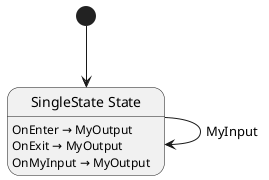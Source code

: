 @startuml SingleState
state "SingleState State" as Chickensoft_LogicBlocks_Generator_Tests_SingleState_State

Chickensoft_LogicBlocks_Generator_Tests_SingleState_State --> Chickensoft_LogicBlocks_Generator_Tests_SingleState_State : MyInput

Chickensoft_LogicBlocks_Generator_Tests_SingleState_State : OnEnter → MyOutput
Chickensoft_LogicBlocks_Generator_Tests_SingleState_State : OnExit → MyOutput
Chickensoft_LogicBlocks_Generator_Tests_SingleState_State : OnMyInput → MyOutput

[*] --> Chickensoft_LogicBlocks_Generator_Tests_SingleState_State
@enduml